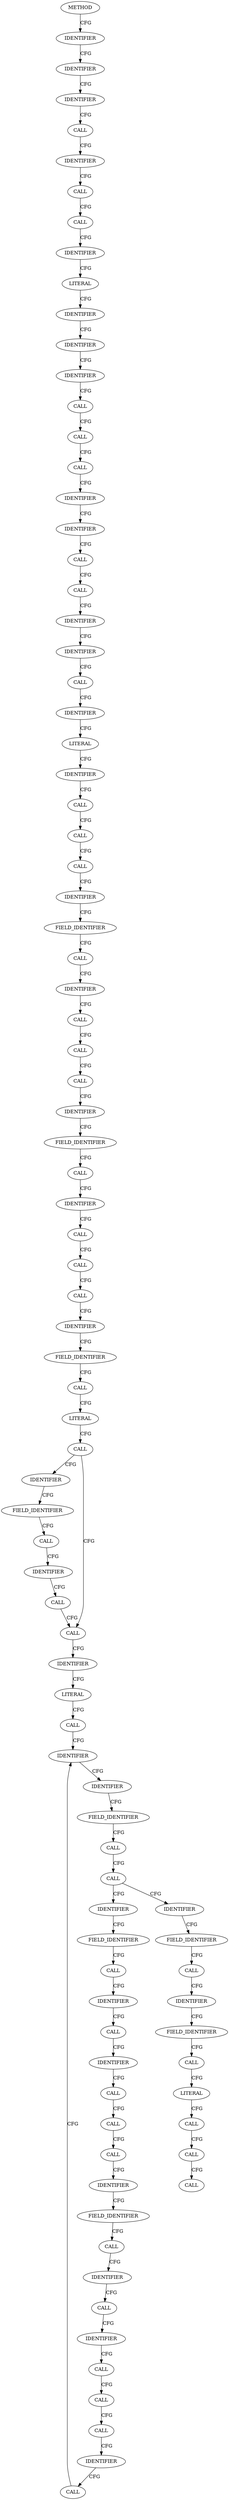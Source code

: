 strict digraph "" {
	node [label="\N"];
	1466	[ARGUMENT_INDEX=1,
		CODE=0,
		COLUMN_NUMBER=15,
		LINE_NUMBER=501,
		ORDER=1,
		TYPE_FULL_NAME=int,
		filename="messenger_v2.c",
		label=LITERAL];
	1467	[ARGUMENT_INDEX=2,
		CODE=p,
		COLUMN_NUMBER=18,
		LINE_NUMBER=501,
		NAME=p,
		ORDER=2,
		TYPE_FULL_NAME="void*",
		filename="messenger_v2.c",
		label=IDENTIFIER];
	1466 -> 1467	[label=CFG];
	1469	[ARGUMENT_INDEX=1,
		CODE=crcp,
		COLUMN_NUMBER=21,
		LINE_NUMBER=501,
		NAME=crcp,
		ORDER=1,
		TYPE_FULL_NAME="void*",
		filename="messenger_v2.c",
		label=IDENTIFIER];
	1467 -> 1469	[label=CFG];
	1464	[ARGUMENT_INDEX=1,
		CODE=crc,
		COLUMN_NUMBER=2,
		LINE_NUMBER=501,
		NAME=crc,
		ORDER=1,
		TYPE_FULL_NAME=u32,
		filename="messenger_v2.c",
		label=IDENTIFIER];
	1464 -> 1466	[label=CFG];
	1499	[ARGUMENT_INDEX=1,
		CODE=p,
		COLUMN_NUMBER=32,
		LINE_NUMBER=511,
		NAME=p,
		ORDER=1,
		TYPE_FULL_NAME="void*",
		filename="messenger_v2.c",
		label=IDENTIFIER];
	1498	[ARGUMENT_INDEX=1,
		CODE="&p",
		COLUMN_NUMBER=31,
		DISPATCH_TYPE=STATIC_DISPATCH,
		LINE_NUMBER=511,
		METHOD_FULL_NAME="<operator>.addressOf",
		NAME="<operator>.addressOf",
		ORDER=1,
		TYPE_FULL_NAME="<empty>",
		filename="messenger_v2.c",
		label=CALL];
	1499 -> 1498	[label=CFG];
	1497	[ARGUMENT_INDEX=2,
		CODE="ceph_decode_8(&p)",
		COLUMN_NUMBER=17,
		DISPATCH_TYPE=STATIC_DISPATCH,
		LINE_NUMBER=511,
		METHOD_FULL_NAME=ceph_decode_8,
		NAME=ceph_decode_8,
		ORDER=2,
		TYPE_FULL_NAME="<empty>",
		filename="messenger_v2.c",
		label=CALL];
	1498 -> 1497	[label=CFG];
	1539	[ARGUMENT_INDEX=1,
		CODE=i,
		COLUMN_NUMBER=36,
		LINE_NUMBER=518,
		NAME=i,
		ORDER=1,
		TYPE_FULL_NAME=int,
		filename="messenger_v2.c",
		label=IDENTIFIER];
	1538	[ARGUMENT_INDEX=3,
		CODE="i++",
		COLUMN_NUMBER=36,
		DISPATCH_TYPE=STATIC_DISPATCH,
		LINE_NUMBER=518,
		METHOD_FULL_NAME="<operator>.postIncrement",
		NAME="<operator>.postIncrement",
		ORDER=3,
		TYPE_FULL_NAME="<empty>",
		filename="messenger_v2.c",
		label=CALL];
	1539 -> 1538	[label=CFG];
	1534	[ARGUMENT_INDEX=1,
		CODE=i,
		COLUMN_NUMBER=14,
		LINE_NUMBER=518,
		NAME=i,
		ORDER=1,
		TYPE_FULL_NAME=int,
		filename="messenger_v2.c",
		label=IDENTIFIER];
	1538 -> 1534	[label=CFG];
	1470	[ARGUMENT_INDEX=2,
		CODE=p,
		COLUMN_NUMBER=28,
		LINE_NUMBER=501,
		NAME=p,
		ORDER=2,
		TYPE_FULL_NAME="void*",
		filename="messenger_v2.c",
		label=IDENTIFIER];
	1468	[ARGUMENT_INDEX=3,
		CODE="crcp - p",
		COLUMN_NUMBER=21,
		DISPATCH_TYPE=STATIC_DISPATCH,
		LINE_NUMBER=501,
		METHOD_FULL_NAME="<operator>.subtraction",
		NAME="<operator>.subtraction",
		ORDER=3,
		TYPE_FULL_NAME="<empty>",
		filename="messenger_v2.c",
		label=CALL];
	1470 -> 1468	[label=CFG];
	1465	[ARGUMENT_INDEX=2,
		CODE="crc32c(0, p, crcp - p)",
		COLUMN_NUMBER=8,
		DISPATCH_TYPE=STATIC_DISPATCH,
		LINE_NUMBER=501,
		METHOD_FULL_NAME=crc32c,
		NAME=crc32c,
		ORDER=2,
		TYPE_FULL_NAME="<empty>",
		filename="messenger_v2.c",
		label=CALL];
	1468 -> 1465	[label=CFG];
	1517	[ARGUMENT_INDEX=2,
		CANONICAL_NAME=fd_seg_cnt,
		CODE=fd_seg_cnt,
		COLUMN_NUMBER=6,
		LINE_NUMBER=514,
		ORDER=2,
		filename="messenger_v2.c",
		label=FIELD_IDENTIFIER];
	1515	[ARGUMENT_INDEX=1,
		CODE="desc->fd_seg_cnt",
		COLUMN_NUMBER=6,
		DISPATCH_TYPE=STATIC_DISPATCH,
		LINE_NUMBER=514,
		METHOD_FULL_NAME="<operator>.indirectFieldAccess",
		NAME="<operator>.indirectFieldAccess",
		ORDER=1,
		TYPE_FULL_NAME="<empty>",
		filename="messenger_v2.c",
		label=CALL];
	1517 -> 1515	[label=CFG];
	1518	[ARGUMENT_INDEX=2,
		CODE=CEPH_FRAME_MAX_SEGMENT_COUNT,
		COLUMN_NUMBER=25,
		LINE_NUMBER=514,
		NAME=CEPH_FRAME_MAX_SEGMENT_COUNT,
		ORDER=2,
		TYPE_FULL_NAME=ANY,
		filename="messenger_v2.c",
		label=IDENTIFIER];
	1515 -> 1518	[label=CFG];
	1513	[ARGUMENT_INDEX=2,
		CODE=1,
		COLUMN_NUMBER=25,
		LINE_NUMBER=513,
		ORDER=2,
		TYPE_FULL_NAME=int,
		filename="messenger_v2.c",
		label=LITERAL];
	1509	[ARGUMENT_INDEX=1,
		CODE="desc->fd_seg_cnt < 1",
		COLUMN_NUMBER=6,
		DISPATCH_TYPE=STATIC_DISPATCH,
		LINE_NUMBER=513,
		METHOD_FULL_NAME="<operator>.lessThan",
		NAME="<operator>.lessThan",
		ORDER=1,
		TYPE_FULL_NAME="<empty>",
		filename="messenger_v2.c",
		label=CALL];
	1513 -> 1509	[label=CFG];
	1516	[ARGUMENT_INDEX=1,
		CODE=desc,
		COLUMN_NUMBER=6,
		LINE_NUMBER=514,
		NAME=desc,
		ORDER=1,
		TYPE_FULL_NAME="ceph_frame_desc*",
		filename="messenger_v2.c",
		label=IDENTIFIER];
	1509 -> 1516	[label=CFG];
	1508	[ARGUMENT_INDEX=-1,
		CODE="desc->fd_seg_cnt < 1 ||
	    desc->fd_seg_cnt > CEPH_FRAME_MAX_SEGMENT_COUNT",
		COLUMN_NUMBER=6,
		DISPATCH_TYPE=STATIC_DISPATCH,
		LINE_NUMBER=513,
		METHOD_FULL_NAME="<operator>.logicalOr",
		NAME="<operator>.logicalOr",
		ORDER=1,
		TYPE_FULL_NAME="<empty>",
		filename="messenger_v2.c",
		label=CALL];
	1509 -> 1508	[label=CFG];
	1496	[ARGUMENT_INDEX=2,
		CANONICAL_NAME=fd_tag,
		CODE=fd_tag,
		COLUMN_NUMBER=2,
		LINE_NUMBER=511,
		ORDER=2,
		filename="messenger_v2.c",
		label=FIELD_IDENTIFIER];
	1494	[ARGUMENT_INDEX=1,
		CODE="desc->fd_tag",
		COLUMN_NUMBER=2,
		DISPATCH_TYPE=STATIC_DISPATCH,
		LINE_NUMBER=511,
		METHOD_FULL_NAME="<operator>.indirectFieldAccess",
		NAME="<operator>.indirectFieldAccess",
		ORDER=1,
		TYPE_FULL_NAME="<empty>",
		filename="messenger_v2.c",
		label=CALL];
	1496 -> 1494	[label=CFG];
	1494 -> 1499	[label=CFG];
	1565	[ARGUMENT_INDEX=2,
		CODE="desc->fd_seg_cnt - 1",
		COLUMN_NUMBER=21,
		DISPATCH_TYPE=STATIC_DISPATCH,
		LINE_NUMBER=527,
		METHOD_FULL_NAME="<operator>.subtraction",
		NAME="<operator>.subtraction",
		ORDER=2,
		TYPE_FULL_NAME="<empty>",
		filename="messenger_v2.c",
		label=CALL];
	1561	[ARGUMENT_INDEX=1,
		CODE="desc->fd_lens[desc->fd_seg_cnt - 1]",
		COLUMN_NUMBER=7,
		DISPATCH_TYPE=STATIC_DISPATCH,
		LINE_NUMBER=527,
		METHOD_FULL_NAME="<operator>.indirectIndexAccess",
		NAME="<operator>.indirectIndexAccess",
		ORDER=1,
		TYPE_FULL_NAME="<empty>",
		filename="messenger_v2.c",
		label=CALL];
	1565 -> 1561	[label=CFG];
	1560	[ARGUMENT_INDEX=-1,
		CODE="!desc->fd_lens[desc->fd_seg_cnt - 1]",
		COLUMN_NUMBER=6,
		DISPATCH_TYPE=STATIC_DISPATCH,
		LINE_NUMBER=527,
		METHOD_FULL_NAME="<operator>.logicalNot",
		NAME="<operator>.logicalNot",
		ORDER=1,
		TYPE_FULL_NAME="<empty>",
		filename="messenger_v2.c",
		label=CALL];
	1561 -> 1560	[label=CFG];
	1463	[ARGUMENT_INDEX=-1,
		CODE="crc = crc32c(0, p, crcp - p)",
		COLUMN_NUMBER=2,
		DISPATCH_TYPE=STATIC_DISPATCH,
		LINE_NUMBER=501,
		METHOD_FULL_NAME="<operator>.assignment",
		NAME="<operator>.assignment",
		ORDER=6,
		TYPE_FULL_NAME="<empty>",
		filename="messenger_v2.c",
		label=CALL];
	1465 -> 1463	[label=CFG];
	1550	[ARGUMENT_INDEX=-1,
		CODE="desc->fd_aligns[i] = ceph_decode_16(&p)",
		COLUMN_NUMBER=3,
		DISPATCH_TYPE=STATIC_DISPATCH,
		LINE_NUMBER=520,
		METHOD_FULL_NAME="<operator>.assignment",
		NAME="<operator>.assignment",
		ORDER=2,
		TYPE_FULL_NAME="<empty>",
		filename="messenger_v2.c",
		label=CALL];
	1550 -> 1539	[label=CFG];
	1493	[ARGUMENT_INDEX=-1,
		CODE="desc->fd_tag = ceph_decode_8(&p)",
		COLUMN_NUMBER=2,
		DISPATCH_TYPE=STATIC_DISPATCH,
		LINE_NUMBER=511,
		METHOD_FULL_NAME="<operator>.assignment",
		NAME="<operator>.assignment",
		ORDER=10,
		TYPE_FULL_NAME="<empty>",
		filename="messenger_v2.c",
		label=CALL];
	1497 -> 1493	[label=CFG];
	1502	[ARGUMENT_INDEX=1,
		CODE=desc,
		COLUMN_NUMBER=2,
		LINE_NUMBER=512,
		NAME=desc,
		ORDER=1,
		TYPE_FULL_NAME="ceph_frame_desc*",
		filename="messenger_v2.c",
		label=IDENTIFIER];
	1493 -> 1502	[label=CFG];
	1469 -> 1470	[label=CFG];
	1516 -> 1517	[label=CFG];
	1453	[ARGUMENT_INDEX=-1,
		CODE="*crcp = p + CEPH_PREAMBLE_LEN - CEPH_CRC_LEN",
		COLUMN_NUMBER=7,
		DISPATCH_TYPE=STATIC_DISPATCH,
		LINE_NUMBER=497,
		METHOD_FULL_NAME="<operator>.assignment",
		NAME="<operator>.assignment",
		ORDER=2,
		TYPE_FULL_NAME="<empty>",
		filename="messenger_v2.c",
		label=CALL];
	1453 -> 1464	[label=CFG];
	1490	[ARGUMENT_INDEX=3,
		CODE="sizeof(*desc)",
		COLUMN_NUMBER=18,
		DISPATCH_TYPE=STATIC_DISPATCH,
		LINE_NUMBER=509,
		METHOD_FULL_NAME="<operator>.sizeOf",
		NAME="<operator>.sizeOf",
		ORDER=3,
		TYPE_FULL_NAME="<empty>",
		filename="messenger_v2.c",
		label=CALL];
	1487	[ARGUMENT_INDEX=-1,
		CODE="memset(desc, 0, sizeof(*desc))",
		COLUMN_NUMBER=2,
		DISPATCH_TYPE=STATIC_DISPATCH,
		LINE_NUMBER=509,
		METHOD_FULL_NAME=memset,
		NAME=memset,
		ORDER=9,
		TYPE_FULL_NAME="<empty>",
		filename="messenger_v2.c",
		label=CALL];
	1490 -> 1487	[label=CFG];
	1495	[ARGUMENT_INDEX=1,
		CODE=desc,
		COLUMN_NUMBER=2,
		LINE_NUMBER=511,
		NAME=desc,
		ORDER=1,
		TYPE_FULL_NAME="ceph_frame_desc*",
		filename="messenger_v2.c",
		label=IDENTIFIER];
	1487 -> 1495	[label=CFG];
	1555	[ARGUMENT_INDEX=2,
		CODE=i,
		COLUMN_NUMBER=19,
		LINE_NUMBER=520,
		NAME=i,
		ORDER=2,
		TYPE_FULL_NAME=int,
		filename="messenger_v2.c",
		label=IDENTIFIER];
	1551	[ARGUMENT_INDEX=1,
		CODE="desc->fd_aligns[i]",
		COLUMN_NUMBER=3,
		DISPATCH_TYPE=STATIC_DISPATCH,
		LINE_NUMBER=520,
		METHOD_FULL_NAME="<operator>.indirectIndexAccess",
		NAME="<operator>.indirectIndexAccess",
		ORDER=1,
		TYPE_FULL_NAME="<empty>",
		filename="messenger_v2.c",
		label=CALL];
	1555 -> 1551	[label=CFG];
	1558	[ARGUMENT_INDEX=1,
		CODE=p,
		COLUMN_NUMBER=40,
		LINE_NUMBER=520,
		NAME=p,
		ORDER=1,
		TYPE_FULL_NAME="void*",
		filename="messenger_v2.c",
		label=IDENTIFIER];
	1551 -> 1558	[label=CFG];
	1531	[ARGUMENT_INDEX=1,
		CODE=i,
		COLUMN_NUMBER=7,
		LINE_NUMBER=518,
		NAME=i,
		ORDER=1,
		TYPE_FULL_NAME=int,
		filename="messenger_v2.c",
		label=IDENTIFIER];
	1508 -> 1531	[label=CFG];
	1532	[ARGUMENT_INDEX=2,
		CODE=0,
		COLUMN_NUMBER=11,
		LINE_NUMBER=518,
		ORDER=2,
		TYPE_FULL_NAME=int,
		filename="messenger_v2.c",
		label=LITERAL];
	1531 -> 1532	[label=CFG];
	1476	[ARGUMENT_INDEX=-1,
		CODE="crc != expected_crc",
		COLUMN_NUMBER=6,
		DISPATCH_TYPE=STATIC_DISPATCH,
		LINE_NUMBER=503,
		METHOD_FULL_NAME="<operator>.notEquals",
		NAME="<operator>.notEquals",
		ORDER=1,
		TYPE_FULL_NAME="<empty>",
		filename="messenger_v2.c",
		label=CALL];
	1488	[ARGUMENT_INDEX=1,
		CODE=desc,
		COLUMN_NUMBER=9,
		LINE_NUMBER=509,
		NAME=desc,
		ORDER=1,
		TYPE_FULL_NAME="ceph_frame_desc*",
		filename="messenger_v2.c",
		label=IDENTIFIER];
	1476 -> 1488	[label=CFG];
	1489	[ARGUMENT_INDEX=2,
		CODE=0,
		COLUMN_NUMBER=15,
		LINE_NUMBER=509,
		ORDER=2,
		TYPE_FULL_NAME=int,
		filename="messenger_v2.c",
		label=LITERAL];
	1488 -> 1489	[label=CFG];
	1530	[ARGUMENT_INDEX=-1,
		CODE="i = 0",
		COLUMN_NUMBER=7,
		DISPATCH_TYPE=STATIC_DISPATCH,
		LINE_NUMBER=518,
		METHOD_FULL_NAME="<operator>.assignment",
		NAME="<operator>.assignment",
		ORDER=1,
		TYPE_FULL_NAME="<empty>",
		filename="messenger_v2.c",
		label=CALL];
	1532 -> 1530	[label=CFG];
	1530 -> 1534	[label=CFG];
	1456	[ARGUMENT_INDEX=1,
		CODE="p + CEPH_PREAMBLE_LEN",
		COLUMN_NUMBER=15,
		DISPATCH_TYPE=STATIC_DISPATCH,
		LINE_NUMBER=497,
		METHOD_FULL_NAME="<operator>.addition",
		NAME="<operator>.addition",
		ORDER=1,
		TYPE_FULL_NAME="<empty>",
		filename="messenger_v2.c",
		label=CALL];
	1459	[ARGUMENT_INDEX=2,
		CODE=CEPH_CRC_LEN,
		COLUMN_NUMBER=39,
		LINE_NUMBER=497,
		NAME=CEPH_CRC_LEN,
		ORDER=2,
		TYPE_FULL_NAME=ANY,
		filename="messenger_v2.c",
		label=IDENTIFIER];
	1456 -> 1459	[label=CFG];
	1455	[ARGUMENT_INDEX=2,
		CODE="p + CEPH_PREAMBLE_LEN - CEPH_CRC_LEN",
		COLUMN_NUMBER=15,
		DISPATCH_TYPE=STATIC_DISPATCH,
		LINE_NUMBER=497,
		METHOD_FULL_NAME="<operator>.subtraction",
		NAME="<operator>.subtraction",
		ORDER=2,
		TYPE_FULL_NAME="<empty>",
		filename="messenger_v2.c",
		label=CALL];
	1459 -> 1455	[label=CFG];
	1564	[ARGUMENT_INDEX=2,
		CANONICAL_NAME=fd_lens,
		CODE=fd_lens,
		COLUMN_NUMBER=7,
		LINE_NUMBER=527,
		ORDER=2,
		filename="messenger_v2.c",
		label=FIELD_IDENTIFIER];
	1562	[ARGUMENT_INDEX=1,
		CODE="desc->fd_lens",
		COLUMN_NUMBER=7,
		DISPATCH_TYPE=STATIC_DISPATCH,
		LINE_NUMBER=527,
		METHOD_FULL_NAME="<operator>.indirectFieldAccess",
		NAME="<operator>.indirectFieldAccess",
		ORDER=1,
		TYPE_FULL_NAME="<empty>",
		filename="messenger_v2.c",
		label=CALL];
	1564 -> 1562	[label=CFG];
	1567	[ARGUMENT_INDEX=1,
		CODE=desc,
		COLUMN_NUMBER=21,
		LINE_NUMBER=527,
		NAME=desc,
		ORDER=1,
		TYPE_FULL_NAME="ceph_frame_desc*",
		filename="messenger_v2.c",
		label=IDENTIFIER];
	1562 -> 1567	[label=CFG];
	1503	[ARGUMENT_INDEX=2,
		CANONICAL_NAME=fd_seg_cnt,
		CODE=fd_seg_cnt,
		COLUMN_NUMBER=2,
		LINE_NUMBER=512,
		ORDER=2,
		filename="messenger_v2.c",
		label=FIELD_IDENTIFIER];
	1502 -> 1503	[label=CFG];
	1512	[ARGUMENT_INDEX=2,
		CANONICAL_NAME=fd_seg_cnt,
		CODE=fd_seg_cnt,
		COLUMN_NUMBER=6,
		LINE_NUMBER=513,
		ORDER=2,
		filename="messenger_v2.c",
		label=FIELD_IDENTIFIER];
	1510	[ARGUMENT_INDEX=1,
		CODE="desc->fd_seg_cnt",
		COLUMN_NUMBER=6,
		DISPATCH_TYPE=STATIC_DISPATCH,
		LINE_NUMBER=513,
		METHOD_FULL_NAME="<operator>.indirectFieldAccess",
		NAME="<operator>.indirectFieldAccess",
		ORDER=1,
		TYPE_FULL_NAME="<empty>",
		filename="messenger_v2.c",
		label=CALL];
	1512 -> 1510	[label=CFG];
	1510 -> 1513	[label=CFG];
	1568	[ARGUMENT_INDEX=2,
		CANONICAL_NAME=fd_seg_cnt,
		CODE=fd_seg_cnt,
		COLUMN_NUMBER=21,
		LINE_NUMBER=527,
		ORDER=2,
		filename="messenger_v2.c",
		label=FIELD_IDENTIFIER];
	1567 -> 1568	[label=CFG];
	1566	[ARGUMENT_INDEX=1,
		CODE="desc->fd_seg_cnt",
		COLUMN_NUMBER=21,
		DISPATCH_TYPE=STATIC_DISPATCH,
		LINE_NUMBER=527,
		METHOD_FULL_NAME="<operator>.indirectFieldAccess",
		NAME="<operator>.indirectFieldAccess",
		ORDER=1,
		TYPE_FULL_NAME="<empty>",
		filename="messenger_v2.c",
		label=CALL];
	1568 -> 1566	[label=CFG];
	1514	[ARGUMENT_INDEX=2,
		CODE="desc->fd_seg_cnt > CEPH_FRAME_MAX_SEGMENT_COUNT",
		COLUMN_NUMBER=6,
		DISPATCH_TYPE=STATIC_DISPATCH,
		LINE_NUMBER=514,
		METHOD_FULL_NAME="<operator>.greaterThan",
		NAME="<operator>.greaterThan",
		ORDER=2,
		TYPE_FULL_NAME="<empty>",
		filename="messenger_v2.c",
		label=CALL];
	1518 -> 1514	[label=CFG];
	1536	[ARGUMENT_INDEX=1,
		CODE=desc,
		COLUMN_NUMBER=18,
		LINE_NUMBER=518,
		NAME=desc,
		ORDER=1,
		TYPE_FULL_NAME="ceph_frame_desc*",
		filename="messenger_v2.c",
		label=IDENTIFIER];
	1534 -> 1536	[label=CFG];
	1537	[ARGUMENT_INDEX=2,
		CANONICAL_NAME=fd_seg_cnt,
		CODE=fd_seg_cnt,
		COLUMN_NUMBER=18,
		LINE_NUMBER=518,
		ORDER=2,
		filename="messenger_v2.c",
		label=FIELD_IDENTIFIER];
	1536 -> 1537	[label=CFG];
	1474	[ARGUMENT_INDEX=1,
		CODE=crcp,
		COLUMN_NUMBER=36,
		LINE_NUMBER=502,
		NAME=crcp,
		ORDER=1,
		TYPE_FULL_NAME="void*",
		filename="messenger_v2.c",
		label=IDENTIFIER];
	1473	[ARGUMENT_INDEX=2,
		CODE="get_unaligned_le32(crcp)",
		COLUMN_NUMBER=17,
		DISPATCH_TYPE=STATIC_DISPATCH,
		LINE_NUMBER=502,
		METHOD_FULL_NAME=get_unaligned_le32,
		NAME=get_unaligned_le32,
		ORDER=2,
		TYPE_FULL_NAME="<empty>",
		filename="messenger_v2.c",
		label=CALL];
	1474 -> 1473	[label=CFG];
	1471	[ARGUMENT_INDEX=-1,
		CODE="expected_crc = get_unaligned_le32(crcp)",
		COLUMN_NUMBER=2,
		DISPATCH_TYPE=STATIC_DISPATCH,
		LINE_NUMBER=502,
		METHOD_FULL_NAME="<operator>.assignment",
		NAME="<operator>.assignment",
		ORDER=7,
		TYPE_FULL_NAME="<empty>",
		filename="messenger_v2.c",
		label=CALL];
	1473 -> 1471	[label=CFG];
	1455 -> 1453	[label=CFG];
	1472	[ARGUMENT_INDEX=1,
		CODE=expected_crc,
		COLUMN_NUMBER=2,
		LINE_NUMBER=502,
		NAME=expected_crc,
		ORDER=1,
		TYPE_FULL_NAME=u32,
		filename="messenger_v2.c",
		label=IDENTIFIER];
	1463 -> 1472	[label=CFG];
	1557	[ARGUMENT_INDEX=1,
		CODE="&p",
		COLUMN_NUMBER=39,
		DISPATCH_TYPE=STATIC_DISPATCH,
		LINE_NUMBER=520,
		METHOD_FULL_NAME="<operator>.addressOf",
		NAME="<operator>.addressOf",
		ORDER=1,
		TYPE_FULL_NAME="<empty>",
		filename="messenger_v2.c",
		label=CALL];
	1556	[ARGUMENT_INDEX=2,
		CODE="ceph_decode_16(&p)",
		COLUMN_NUMBER=24,
		DISPATCH_TYPE=STATIC_DISPATCH,
		LINE_NUMBER=520,
		METHOD_FULL_NAME=ceph_decode_16,
		NAME=ceph_decode_16,
		ORDER=2,
		TYPE_FULL_NAME="<empty>",
		filename="messenger_v2.c",
		label=CALL];
	1557 -> 1556	[label=CFG];
	1556 -> 1550	[label=CFG];
	1491	[ARGUMENT_INDEX=1,
		CODE="*desc",
		COLUMN_NUMBER=25,
		DISPATCH_TYPE=STATIC_DISPATCH,
		LINE_NUMBER=509,
		METHOD_FULL_NAME="<operator>.indirection",
		NAME="<operator>.indirection",
		ORDER=1,
		TYPE_FULL_NAME="<empty>",
		filename="messenger_v2.c",
		label=CALL];
	1491 -> 1490	[label=CFG];
	1492	[ARGUMENT_INDEX=1,
		CODE=desc,
		COLUMN_NUMBER=26,
		LINE_NUMBER=509,
		NAME=desc,
		ORDER=1,
		TYPE_FULL_NAME="ceph_frame_desc*",
		filename="messenger_v2.c",
		label=IDENTIFIER];
	1489 -> 1492	[label=CFG];
	1547	[ARGUMENT_INDEX=2,
		CODE="ceph_decode_32(&p)",
		COLUMN_NUMBER=22,
		DISPATCH_TYPE=STATIC_DISPATCH,
		LINE_NUMBER=519,
		METHOD_FULL_NAME=ceph_decode_32,
		NAME=ceph_decode_32,
		ORDER=2,
		TYPE_FULL_NAME="<empty>",
		filename="messenger_v2.c",
		label=CALL];
	1541	[ARGUMENT_INDEX=-1,
		CODE="desc->fd_lens[i] = ceph_decode_32(&p)",
		COLUMN_NUMBER=3,
		DISPATCH_TYPE=STATIC_DISPATCH,
		LINE_NUMBER=519,
		METHOD_FULL_NAME="<operator>.assignment",
		NAME="<operator>.assignment",
		ORDER=1,
		TYPE_FULL_NAME="<empty>",
		filename="messenger_v2.c",
		label=CALL];
	1547 -> 1541	[label=CFG];
	1553	[ARGUMENT_INDEX=1,
		CODE=desc,
		COLUMN_NUMBER=3,
		LINE_NUMBER=520,
		NAME=desc,
		ORDER=1,
		TYPE_FULL_NAME="ceph_frame_desc*",
		filename="messenger_v2.c",
		label=IDENTIFIER];
	1541 -> 1553	[label=CFG];
	1554	[ARGUMENT_INDEX=2,
		CANONICAL_NAME=fd_aligns,
		CODE=fd_aligns,
		COLUMN_NUMBER=3,
		LINE_NUMBER=520,
		ORDER=2,
		filename="messenger_v2.c",
		label=FIELD_IDENTIFIER];
	1553 -> 1554	[label=CFG];
	1552	[ARGUMENT_INDEX=1,
		CODE="desc->fd_aligns",
		COLUMN_NUMBER=3,
		DISPATCH_TYPE=STATIC_DISPATCH,
		LINE_NUMBER=520,
		METHOD_FULL_NAME="<operator>.indirectFieldAccess",
		NAME="<operator>.indirectFieldAccess",
		ORDER=1,
		TYPE_FULL_NAME="<empty>",
		filename="messenger_v2.c",
		label=CALL];
	1554 -> 1552	[label=CFG];
	1535	[ARGUMENT_INDEX=2,
		CODE="desc->fd_seg_cnt",
		COLUMN_NUMBER=18,
		DISPATCH_TYPE=STATIC_DISPATCH,
		LINE_NUMBER=518,
		METHOD_FULL_NAME="<operator>.indirectFieldAccess",
		NAME="<operator>.indirectFieldAccess",
		ORDER=2,
		TYPE_FULL_NAME="<empty>",
		filename="messenger_v2.c",
		label=CALL];
	1533	[ARGUMENT_INDEX=2,
		CODE="i < desc->fd_seg_cnt",
		COLUMN_NUMBER=14,
		DISPATCH_TYPE=STATIC_DISPATCH,
		LINE_NUMBER=518,
		METHOD_FULL_NAME="<operator>.lessThan",
		NAME="<operator>.lessThan",
		ORDER=2,
		TYPE_FULL_NAME="<empty>",
		filename="messenger_v2.c",
		label=CALL];
	1535 -> 1533	[label=CFG];
	1544	[ARGUMENT_INDEX=1,
		CODE=desc,
		COLUMN_NUMBER=3,
		LINE_NUMBER=519,
		NAME=desc,
		ORDER=1,
		TYPE_FULL_NAME="ceph_frame_desc*",
		filename="messenger_v2.c",
		label=IDENTIFIER];
	1533 -> 1544	[label=CFG];
	1563	[ARGUMENT_INDEX=1,
		CODE=desc,
		COLUMN_NUMBER=7,
		LINE_NUMBER=527,
		NAME=desc,
		ORDER=1,
		TYPE_FULL_NAME="ceph_frame_desc*",
		filename="messenger_v2.c",
		label=IDENTIFIER];
	1533 -> 1563	[label=CFG];
	1569	[ARGUMENT_INDEX=2,
		CODE=1,
		COLUMN_NUMBER=40,
		LINE_NUMBER=527,
		ORDER=2,
		TYPE_FULL_NAME=int,
		filename="messenger_v2.c",
		label=LITERAL];
	1566 -> 1569	[label=CFG];
	1569 -> 1565	[label=CFG];
	1505	[ARGUMENT_INDEX=1,
		CODE="&p",
		COLUMN_NUMBER=35,
		DISPATCH_TYPE=STATIC_DISPATCH,
		LINE_NUMBER=512,
		METHOD_FULL_NAME="<operator>.addressOf",
		NAME="<operator>.addressOf",
		ORDER=1,
		TYPE_FULL_NAME="<empty>",
		filename="messenger_v2.c",
		label=CALL];
	1504	[ARGUMENT_INDEX=2,
		CODE="ceph_decode_8(&p)",
		COLUMN_NUMBER=21,
		DISPATCH_TYPE=STATIC_DISPATCH,
		LINE_NUMBER=512,
		METHOD_FULL_NAME=ceph_decode_8,
		NAME=ceph_decode_8,
		ORDER=2,
		TYPE_FULL_NAME="<empty>",
		filename="messenger_v2.c",
		label=CALL];
	1505 -> 1504	[label=CFG];
	1500	[ARGUMENT_INDEX=-1,
		CODE="desc->fd_seg_cnt = ceph_decode_8(&p)",
		COLUMN_NUMBER=2,
		DISPATCH_TYPE=STATIC_DISPATCH,
		LINE_NUMBER=512,
		METHOD_FULL_NAME="<operator>.assignment",
		NAME="<operator>.assignment",
		ORDER=11,
		TYPE_FULL_NAME="<empty>",
		filename="messenger_v2.c",
		label=CALL];
	1504 -> 1500	[label=CFG];
	1511	[ARGUMENT_INDEX=1,
		CODE=desc,
		COLUMN_NUMBER=6,
		LINE_NUMBER=513,
		NAME=desc,
		ORDER=1,
		TYPE_FULL_NAME="ceph_frame_desc*",
		filename="messenger_v2.c",
		label=IDENTIFIER];
	1500 -> 1511	[label=CFG];
	1495 -> 1496	[label=CFG];
	1472 -> 1474	[label=CFG];
	1545	[ARGUMENT_INDEX=2,
		CANONICAL_NAME=fd_lens,
		CODE=fd_lens,
		COLUMN_NUMBER=3,
		LINE_NUMBER=519,
		ORDER=2,
		filename="messenger_v2.c",
		label=FIELD_IDENTIFIER];
	1544 -> 1545	[label=CFG];
	1543	[ARGUMENT_INDEX=1,
		CODE="desc->fd_lens",
		COLUMN_NUMBER=3,
		DISPATCH_TYPE=STATIC_DISPATCH,
		LINE_NUMBER=519,
		METHOD_FULL_NAME="<operator>.indirectFieldAccess",
		NAME="<operator>.indirectFieldAccess",
		ORDER=1,
		TYPE_FULL_NAME="<empty>",
		filename="messenger_v2.c",
		label=CALL];
	1545 -> 1543	[label=CFG];
	1514 -> 1508	[label=CFG];
	1501	[ARGUMENT_INDEX=1,
		CODE="desc->fd_seg_cnt",
		COLUMN_NUMBER=2,
		DISPATCH_TYPE=STATIC_DISPATCH,
		LINE_NUMBER=512,
		METHOD_FULL_NAME="<operator>.indirectFieldAccess",
		NAME="<operator>.indirectFieldAccess",
		ORDER=1,
		TYPE_FULL_NAME="<empty>",
		filename="messenger_v2.c",
		label=CALL];
	1506	[ARGUMENT_INDEX=1,
		CODE=p,
		COLUMN_NUMBER=36,
		LINE_NUMBER=512,
		NAME=p,
		ORDER=1,
		TYPE_FULL_NAME="void*",
		filename="messenger_v2.c",
		label=IDENTIFIER];
	1501 -> 1506	[label=CFG];
	1506 -> 1505	[label=CFG];
	1492 -> 1491	[label=CFG];
	1511 -> 1512	[label=CFG];
	1503 -> 1501	[label=CFG];
	1477	[ARGUMENT_INDEX=1,
		CODE=crc,
		COLUMN_NUMBER=6,
		LINE_NUMBER=503,
		NAME=crc,
		ORDER=1,
		TYPE_FULL_NAME=u32,
		filename="messenger_v2.c",
		label=IDENTIFIER];
	1471 -> 1477	[label=CFG];
	1478	[ARGUMENT_INDEX=2,
		CODE=expected_crc,
		COLUMN_NUMBER=13,
		LINE_NUMBER=503,
		NAME=expected_crc,
		ORDER=2,
		TYPE_FULL_NAME=u32,
		filename="messenger_v2.c",
		label=IDENTIFIER];
	1477 -> 1478	[label=CFG];
	1454	[ARGUMENT_INDEX=1,
		CODE=crcp,
		COLUMN_NUMBER=8,
		LINE_NUMBER=497,
		NAME=crcp,
		ORDER=1,
		TYPE_FULL_NAME="void*",
		filename="messenger_v2.c",
		label=IDENTIFIER];
	1457	[ARGUMENT_INDEX=1,
		CODE=p,
		COLUMN_NUMBER=15,
		LINE_NUMBER=497,
		NAME=p,
		ORDER=1,
		TYPE_FULL_NAME="void*",
		filename="messenger_v2.c",
		label=IDENTIFIER];
	1454 -> 1457	[label=CFG];
	1458	[ARGUMENT_INDEX=2,
		CODE=CEPH_PREAMBLE_LEN,
		COLUMN_NUMBER=19,
		LINE_NUMBER=497,
		NAME=CEPH_PREAMBLE_LEN,
		ORDER=2,
		TYPE_FULL_NAME=ANY,
		filename="messenger_v2.c",
		label=IDENTIFIER];
	1457 -> 1458	[label=CFG];
	1542	[ARGUMENT_INDEX=1,
		CODE="desc->fd_lens[i]",
		COLUMN_NUMBER=3,
		DISPATCH_TYPE=STATIC_DISPATCH,
		LINE_NUMBER=519,
		METHOD_FULL_NAME="<operator>.indirectIndexAccess",
		NAME="<operator>.indirectIndexAccess",
		ORDER=1,
		TYPE_FULL_NAME="<empty>",
		filename="messenger_v2.c",
		label=CALL];
	1549	[ARGUMENT_INDEX=1,
		CODE=p,
		COLUMN_NUMBER=38,
		LINE_NUMBER=519,
		NAME=p,
		ORDER=1,
		TYPE_FULL_NAME="void*",
		filename="messenger_v2.c",
		label=IDENTIFIER];
	1542 -> 1549	[label=CFG];
	1548	[ARGUMENT_INDEX=1,
		CODE="&p",
		COLUMN_NUMBER=37,
		DISPATCH_TYPE=STATIC_DISPATCH,
		LINE_NUMBER=519,
		METHOD_FULL_NAME="<operator>.addressOf",
		NAME="<operator>.addressOf",
		ORDER=1,
		TYPE_FULL_NAME="<empty>",
		filename="messenger_v2.c",
		label=CALL];
	1549 -> 1548	[label=CFG];
	1548 -> 1547	[label=CFG];
	1546	[ARGUMENT_INDEX=2,
		CODE=i,
		COLUMN_NUMBER=17,
		LINE_NUMBER=519,
		NAME=i,
		ORDER=2,
		TYPE_FULL_NAME=int,
		filename="messenger_v2.c",
		label=IDENTIFIER];
	1543 -> 1546	[label=CFG];
	1448	[AST_PARENT_FULL_NAME="messenger_v2.c:<global>",
		AST_PARENT_TYPE=TYPE_DECL,
		CODE="static int decode_preamble(void *p, struct ceph_frame_desc *desc)
{
	void *crcp = p + CEPH_PREAMBLE_LEN - CEPH_CRC_LEN;
	u32 crc, \
expected_crc;
	int i;

	crc = crc32c(0, p, crcp - p);
	expected_crc = get_unaligned_le32(crcp);
	if (crc != expected_crc) {
		pr_\
err(\"bad preamble crc, calculated %u, expected %u\\n\",
		       crc, expected_crc);
		return -EBADMSG;
	}

	memset(desc, 0, sizeof(*\
desc));

	desc->fd_tag = ceph_decode_8(&p);
	desc->fd_seg_cnt = ceph_decode_8(&p);
	if (desc->fd_seg_cnt < 1 ||
	    desc->fd_seg_\
cnt > CEPH_FRAME_MAX_SEGMENT_COUNT) {
		pr_err(\"bad segment count %d\\n\", desc->fd_seg_cnt);
		return -EINVAL;
	}
	for (i = 0; i < \
desc->fd_seg_cnt; i++) {
		desc->fd_lens[i] = ceph_decode_32(&p);
		desc->fd_aligns[i] = ceph_decode_16(&p);
	}

	/*
	 * This would \
fire for FRAME_TAG_WAIT (it has one empty
	 * segment), but we should never get it as client.
	 */
	if (!desc->fd_lens[desc->fd_\
seg_cnt - 1]) {
		pr_err(\"last segment empty\\n\");
		return -EINVAL;
	}

	if (desc->fd_l...",
		COLUMN_NUMBER=1,
		COLUMN_NUMBER_END=1,
		FILENAME="messenger_v2.c",
		FULL_NAME=decode_preamble,
		IS_EXTERNAL=false,
		LINE_NUMBER=495,
		LINE_NUMBER_END=550,
		NAME=decode_preamble,
		ORDER=36,
		SIGNATURE="int decode_preamble (void*,ceph_frame_desc*)",
		filename="messenger_v2.c",
		label=METHOD];
	1448 -> 1454	[label=CFG];
	1458 -> 1456	[label=CFG];
	1478 -> 1476	[label=CFG];
	1563 -> 1564	[label=CFG];
	1546 -> 1542	[label=CFG];
	1552 -> 1555	[label=CFG];
	1537 -> 1535	[label=CFG];
	1558 -> 1557	[label=CFG];
}
